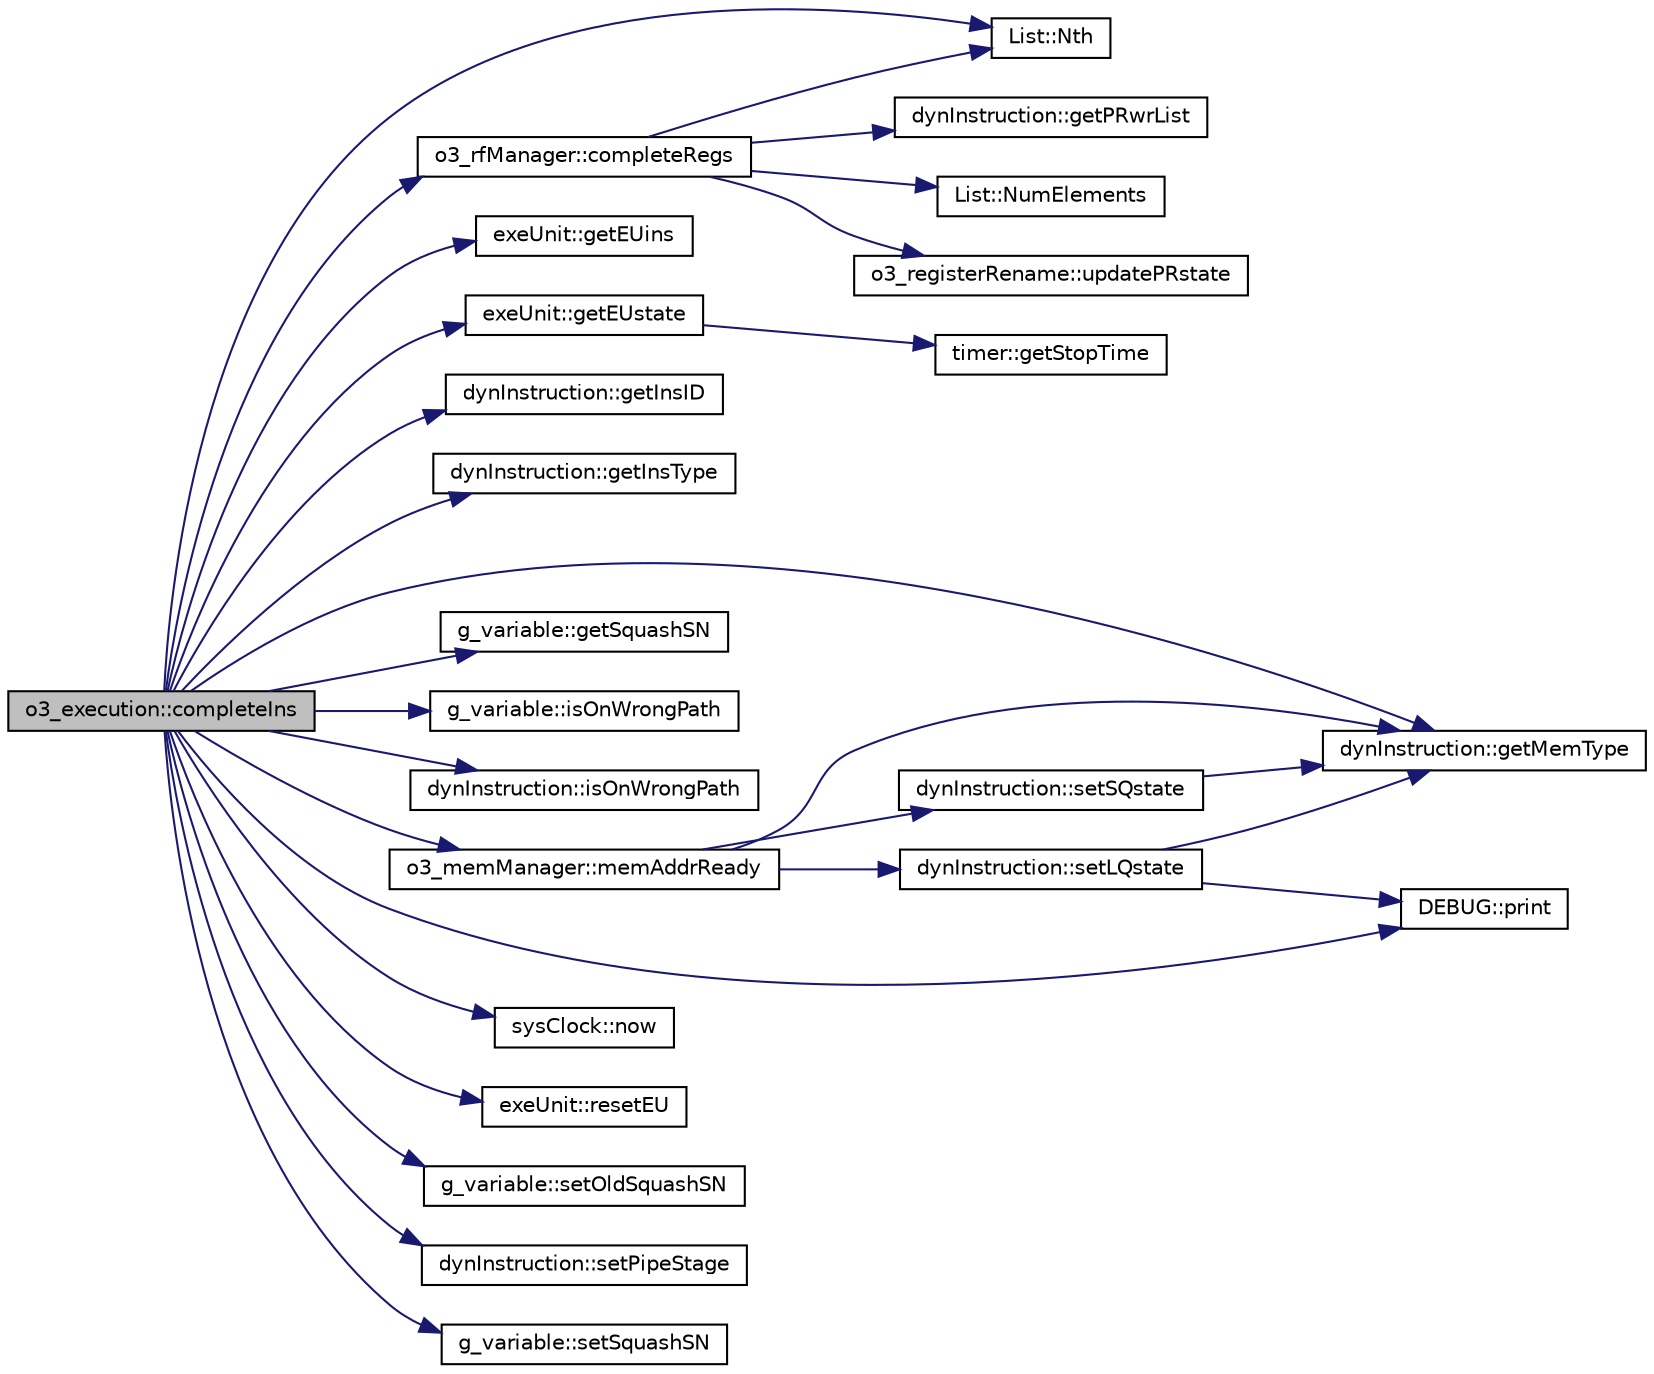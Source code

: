 digraph G
{
  edge [fontname="Helvetica",fontsize="10",labelfontname="Helvetica",labelfontsize="10"];
  node [fontname="Helvetica",fontsize="10",shape=record];
  rankdir=LR;
  Node1 [label="o3_execution::completeIns",height=0.2,width=0.4,color="black", fillcolor="grey75", style="filled" fontcolor="black"];
  Node1 -> Node2 [color="midnightblue",fontsize="10",style="solid",fontname="Helvetica"];
  Node2 [label="o3_rfManager::completeRegs",height=0.2,width=0.4,color="black", fillcolor="white", style="filled",URL="$classo3__rfManager.html#a06b8854ab37feb6b44166a8565dc447a"];
  Node2 -> Node3 [color="midnightblue",fontsize="10",style="solid",fontname="Helvetica"];
  Node3 [label="dynInstruction::getPRwrList",height=0.2,width=0.4,color="black", fillcolor="white", style="filled",URL="$classdynInstruction.html#a40d9f8a39500558a4dea5d41ce5d6442"];
  Node2 -> Node4 [color="midnightblue",fontsize="10",style="solid",fontname="Helvetica"];
  Node4 [label="List::Nth",height=0.2,width=0.4,color="black", fillcolor="white", style="filled",URL="$classList.html#a5eb964816de33c85e1d46658ddf8c6c4"];
  Node2 -> Node5 [color="midnightblue",fontsize="10",style="solid",fontname="Helvetica"];
  Node5 [label="List::NumElements",height=0.2,width=0.4,color="black", fillcolor="white", style="filled",URL="$classList.html#ac2e9d50f703b01bf643fa6ce50837c26"];
  Node2 -> Node6 [color="midnightblue",fontsize="10",style="solid",fontname="Helvetica"];
  Node6 [label="o3_registerRename::updatePRstate",height=0.2,width=0.4,color="black", fillcolor="white", style="filled",URL="$classo3__registerRename.html#a6e6c35b5b477597e3eafed6def8c574b"];
  Node1 -> Node7 [color="midnightblue",fontsize="10",style="solid",fontname="Helvetica"];
  Node7 [label="exeUnit::getEUins",height=0.2,width=0.4,color="black", fillcolor="white", style="filled",URL="$structexeUnit.html#a5414837e2e071fc0180c0326cc33370f"];
  Node1 -> Node8 [color="midnightblue",fontsize="10",style="solid",fontname="Helvetica"];
  Node8 [label="exeUnit::getEUstate",height=0.2,width=0.4,color="black", fillcolor="white", style="filled",URL="$structexeUnit.html#a739cfd78a98068a64fb2e807f49c4312"];
  Node8 -> Node9 [color="midnightblue",fontsize="10",style="solid",fontname="Helvetica"];
  Node9 [label="timer::getStopTime",height=0.2,width=0.4,color="black", fillcolor="white", style="filled",URL="$structtimer.html#a5a974df09de3c943843cccb24bfdc2b3"];
  Node1 -> Node10 [color="midnightblue",fontsize="10",style="solid",fontname="Helvetica"];
  Node10 [label="dynInstruction::getInsID",height=0.2,width=0.4,color="black", fillcolor="white", style="filled",URL="$classdynInstruction.html#ab38b8181f522daae77cb46d701fb5302"];
  Node1 -> Node11 [color="midnightblue",fontsize="10",style="solid",fontname="Helvetica"];
  Node11 [label="dynInstruction::getInsType",height=0.2,width=0.4,color="black", fillcolor="white", style="filled",URL="$classdynInstruction.html#a3a7025de98c539d8eaa06b40ac2e8cc8"];
  Node1 -> Node12 [color="midnightblue",fontsize="10",style="solid",fontname="Helvetica"];
  Node12 [label="dynInstruction::getMemType",height=0.2,width=0.4,color="black", fillcolor="white", style="filled",URL="$classdynInstruction.html#a9f8a63685d0b28009957e60b7596b502"];
  Node1 -> Node13 [color="midnightblue",fontsize="10",style="solid",fontname="Helvetica"];
  Node13 [label="g_variable::getSquashSN",height=0.2,width=0.4,color="black", fillcolor="white", style="filled",URL="$structg__variable.html#a366fb213b96fa81e166dbe60a16c3e4f"];
  Node1 -> Node14 [color="midnightblue",fontsize="10",style="solid",fontname="Helvetica"];
  Node14 [label="g_variable::isOnWrongPath",height=0.2,width=0.4,color="black", fillcolor="white", style="filled",URL="$structg__variable.html#afb2439358b8c746fc28eaadb0ac77b10"];
  Node1 -> Node15 [color="midnightblue",fontsize="10",style="solid",fontname="Helvetica"];
  Node15 [label="dynInstruction::isOnWrongPath",height=0.2,width=0.4,color="black", fillcolor="white", style="filled",URL="$classdynInstruction.html#a9e5d4f7401d24394fcc9b77d818798b6"];
  Node1 -> Node16 [color="midnightblue",fontsize="10",style="solid",fontname="Helvetica"];
  Node16 [label="o3_memManager::memAddrReady",height=0.2,width=0.4,color="black", fillcolor="white", style="filled",URL="$classo3__memManager.html#a401c114902989a9296444795c28cd5fb"];
  Node16 -> Node12 [color="midnightblue",fontsize="10",style="solid",fontname="Helvetica"];
  Node16 -> Node17 [color="midnightblue",fontsize="10",style="solid",fontname="Helvetica"];
  Node17 [label="dynInstruction::setLQstate",height=0.2,width=0.4,color="black", fillcolor="white", style="filled",URL="$classdynInstruction.html#a83a5077984f29a340de7bebc7e0b679c"];
  Node17 -> Node12 [color="midnightblue",fontsize="10",style="solid",fontname="Helvetica"];
  Node17 -> Node18 [color="midnightblue",fontsize="10",style="solid",fontname="Helvetica"];
  Node18 [label="DEBUG::print",height=0.2,width=0.4,color="black", fillcolor="white", style="filled",URL="$classDEBUG.html#ab38f086785f7239084b735007297078a"];
  Node16 -> Node19 [color="midnightblue",fontsize="10",style="solid",fontname="Helvetica"];
  Node19 [label="dynInstruction::setSQstate",height=0.2,width=0.4,color="black", fillcolor="white", style="filled",URL="$classdynInstruction.html#a7fc66de5e3f826f515e41029619e2088"];
  Node19 -> Node12 [color="midnightblue",fontsize="10",style="solid",fontname="Helvetica"];
  Node1 -> Node20 [color="midnightblue",fontsize="10",style="solid",fontname="Helvetica"];
  Node20 [label="sysClock::now",height=0.2,width=0.4,color="black", fillcolor="white", style="filled",URL="$classsysClock.html#af027a57c8bc3d0dab4fe5a0f870b7d20"];
  Node1 -> Node4 [color="midnightblue",fontsize="10",style="solid",fontname="Helvetica"];
  Node1 -> Node18 [color="midnightblue",fontsize="10",style="solid",fontname="Helvetica"];
  Node1 -> Node21 [color="midnightblue",fontsize="10",style="solid",fontname="Helvetica"];
  Node21 [label="exeUnit::resetEU",height=0.2,width=0.4,color="black", fillcolor="white", style="filled",URL="$structexeUnit.html#a31fd51a344347d96c9be688de8e0f97a"];
  Node1 -> Node22 [color="midnightblue",fontsize="10",style="solid",fontname="Helvetica"];
  Node22 [label="g_variable::setOldSquashSN",height=0.2,width=0.4,color="black", fillcolor="white", style="filled",URL="$structg__variable.html#adc6b682b4875fa3af7d390099c93dc88"];
  Node1 -> Node23 [color="midnightblue",fontsize="10",style="solid",fontname="Helvetica"];
  Node23 [label="dynInstruction::setPipeStage",height=0.2,width=0.4,color="black", fillcolor="white", style="filled",URL="$classdynInstruction.html#a0cb15d906e84b2efc8986b74edaf5adf"];
  Node1 -> Node24 [color="midnightblue",fontsize="10",style="solid",fontname="Helvetica"];
  Node24 [label="g_variable::setSquashSN",height=0.2,width=0.4,color="black", fillcolor="white", style="filled",URL="$structg__variable.html#a3bbe6f8c101d665e05c30ef1eb7c9a16"];
}
